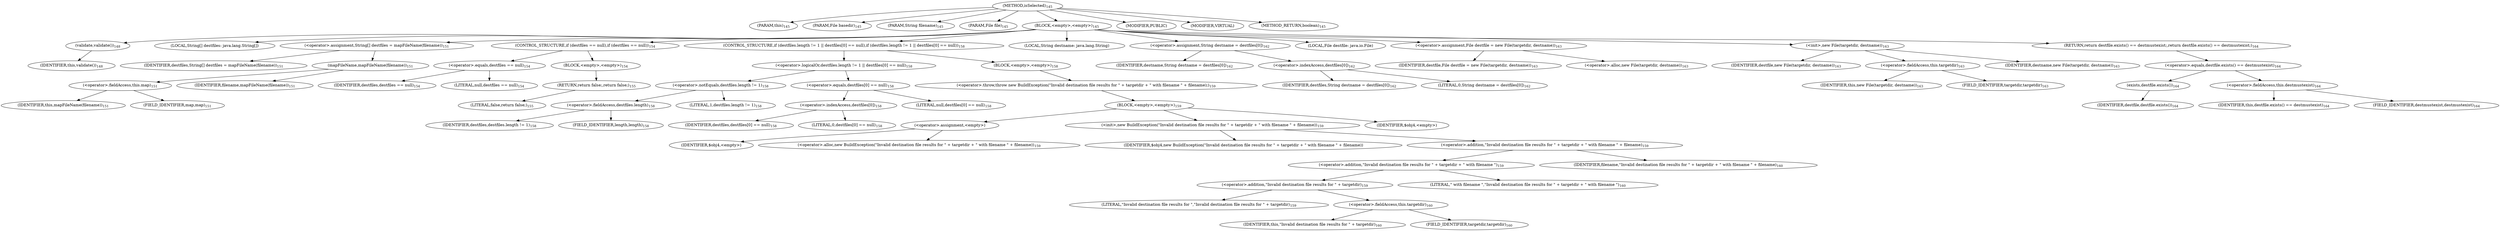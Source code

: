 digraph "isSelected" {  
"255" [label = <(METHOD,isSelected)<SUB>145</SUB>> ]
"13" [label = <(PARAM,this)<SUB>145</SUB>> ]
"256" [label = <(PARAM,File basedir)<SUB>145</SUB>> ]
"257" [label = <(PARAM,String filename)<SUB>145</SUB>> ]
"258" [label = <(PARAM,File file)<SUB>145</SUB>> ]
"259" [label = <(BLOCK,&lt;empty&gt;,&lt;empty&gt;)<SUB>145</SUB>> ]
"260" [label = <(validate,validate())<SUB>148</SUB>> ]
"12" [label = <(IDENTIFIER,this,validate())<SUB>148</SUB>> ]
"261" [label = <(LOCAL,String[] destfiles: java.lang.String[])> ]
"262" [label = <(&lt;operator&gt;.assignment,String[] destfiles = mapFileName(filename))<SUB>151</SUB>> ]
"263" [label = <(IDENTIFIER,destfiles,String[] destfiles = mapFileName(filename))<SUB>151</SUB>> ]
"264" [label = <(mapFileName,mapFileName(filename))<SUB>151</SUB>> ]
"265" [label = <(&lt;operator&gt;.fieldAccess,this.map)<SUB>151</SUB>> ]
"266" [label = <(IDENTIFIER,this,mapFileName(filename))<SUB>151</SUB>> ]
"267" [label = <(FIELD_IDENTIFIER,map,map)<SUB>151</SUB>> ]
"268" [label = <(IDENTIFIER,filename,mapFileName(filename))<SUB>151</SUB>> ]
"269" [label = <(CONTROL_STRUCTURE,if (destfiles == null),if (destfiles == null))<SUB>154</SUB>> ]
"270" [label = <(&lt;operator&gt;.equals,destfiles == null)<SUB>154</SUB>> ]
"271" [label = <(IDENTIFIER,destfiles,destfiles == null)<SUB>154</SUB>> ]
"272" [label = <(LITERAL,null,destfiles == null)<SUB>154</SUB>> ]
"273" [label = <(BLOCK,&lt;empty&gt;,&lt;empty&gt;)<SUB>154</SUB>> ]
"274" [label = <(RETURN,return false;,return false;)<SUB>155</SUB>> ]
"275" [label = <(LITERAL,false,return false;)<SUB>155</SUB>> ]
"276" [label = <(CONTROL_STRUCTURE,if (destfiles.length != 1 || destfiles[0] == null),if (destfiles.length != 1 || destfiles[0] == null))<SUB>158</SUB>> ]
"277" [label = <(&lt;operator&gt;.logicalOr,destfiles.length != 1 || destfiles[0] == null)<SUB>158</SUB>> ]
"278" [label = <(&lt;operator&gt;.notEquals,destfiles.length != 1)<SUB>158</SUB>> ]
"279" [label = <(&lt;operator&gt;.fieldAccess,destfiles.length)<SUB>158</SUB>> ]
"280" [label = <(IDENTIFIER,destfiles,destfiles.length != 1)<SUB>158</SUB>> ]
"281" [label = <(FIELD_IDENTIFIER,length,length)<SUB>158</SUB>> ]
"282" [label = <(LITERAL,1,destfiles.length != 1)<SUB>158</SUB>> ]
"283" [label = <(&lt;operator&gt;.equals,destfiles[0] == null)<SUB>158</SUB>> ]
"284" [label = <(&lt;operator&gt;.indexAccess,destfiles[0])<SUB>158</SUB>> ]
"285" [label = <(IDENTIFIER,destfiles,destfiles[0] == null)<SUB>158</SUB>> ]
"286" [label = <(LITERAL,0,destfiles[0] == null)<SUB>158</SUB>> ]
"287" [label = <(LITERAL,null,destfiles[0] == null)<SUB>158</SUB>> ]
"288" [label = <(BLOCK,&lt;empty&gt;,&lt;empty&gt;)<SUB>158</SUB>> ]
"289" [label = <(&lt;operator&gt;.throw,throw new BuildException(&quot;Invalid destination file results for &quot; + targetdir + &quot; with filename &quot; + filename);)<SUB>159</SUB>> ]
"290" [label = <(BLOCK,&lt;empty&gt;,&lt;empty&gt;)<SUB>159</SUB>> ]
"291" [label = <(&lt;operator&gt;.assignment,&lt;empty&gt;)> ]
"292" [label = <(IDENTIFIER,$obj4,&lt;empty&gt;)> ]
"293" [label = <(&lt;operator&gt;.alloc,new BuildException(&quot;Invalid destination file results for &quot; + targetdir + &quot; with filename &quot; + filename))<SUB>159</SUB>> ]
"294" [label = <(&lt;init&gt;,new BuildException(&quot;Invalid destination file results for &quot; + targetdir + &quot; with filename &quot; + filename))<SUB>159</SUB>> ]
"295" [label = <(IDENTIFIER,$obj4,new BuildException(&quot;Invalid destination file results for &quot; + targetdir + &quot; with filename &quot; + filename))> ]
"296" [label = <(&lt;operator&gt;.addition,&quot;Invalid destination file results for &quot; + targetdir + &quot; with filename &quot; + filename)<SUB>159</SUB>> ]
"297" [label = <(&lt;operator&gt;.addition,&quot;Invalid destination file results for &quot; + targetdir + &quot; with filename &quot;)<SUB>159</SUB>> ]
"298" [label = <(&lt;operator&gt;.addition,&quot;Invalid destination file results for &quot; + targetdir)<SUB>159</SUB>> ]
"299" [label = <(LITERAL,&quot;Invalid destination file results for &quot;,&quot;Invalid destination file results for &quot; + targetdir)<SUB>159</SUB>> ]
"300" [label = <(&lt;operator&gt;.fieldAccess,this.targetdir)<SUB>160</SUB>> ]
"301" [label = <(IDENTIFIER,this,&quot;Invalid destination file results for &quot; + targetdir)<SUB>160</SUB>> ]
"302" [label = <(FIELD_IDENTIFIER,targetdir,targetdir)<SUB>160</SUB>> ]
"303" [label = <(LITERAL,&quot; with filename &quot;,&quot;Invalid destination file results for &quot; + targetdir + &quot; with filename &quot;)<SUB>160</SUB>> ]
"304" [label = <(IDENTIFIER,filename,&quot;Invalid destination file results for &quot; + targetdir + &quot; with filename &quot; + filename)<SUB>160</SUB>> ]
"305" [label = <(IDENTIFIER,$obj4,&lt;empty&gt;)> ]
"306" [label = <(LOCAL,String destname: java.lang.String)> ]
"307" [label = <(&lt;operator&gt;.assignment,String destname = destfiles[0])<SUB>162</SUB>> ]
"308" [label = <(IDENTIFIER,destname,String destname = destfiles[0])<SUB>162</SUB>> ]
"309" [label = <(&lt;operator&gt;.indexAccess,destfiles[0])<SUB>162</SUB>> ]
"310" [label = <(IDENTIFIER,destfiles,String destname = destfiles[0])<SUB>162</SUB>> ]
"311" [label = <(LITERAL,0,String destname = destfiles[0])<SUB>162</SUB>> ]
"15" [label = <(LOCAL,File destfile: java.io.File)> ]
"312" [label = <(&lt;operator&gt;.assignment,File destfile = new File(targetdir, destname))<SUB>163</SUB>> ]
"313" [label = <(IDENTIFIER,destfile,File destfile = new File(targetdir, destname))<SUB>163</SUB>> ]
"314" [label = <(&lt;operator&gt;.alloc,new File(targetdir, destname))<SUB>163</SUB>> ]
"315" [label = <(&lt;init&gt;,new File(targetdir, destname))<SUB>163</SUB>> ]
"14" [label = <(IDENTIFIER,destfile,new File(targetdir, destname))<SUB>163</SUB>> ]
"316" [label = <(&lt;operator&gt;.fieldAccess,this.targetdir)<SUB>163</SUB>> ]
"317" [label = <(IDENTIFIER,this,new File(targetdir, destname))<SUB>163</SUB>> ]
"318" [label = <(FIELD_IDENTIFIER,targetdir,targetdir)<SUB>163</SUB>> ]
"319" [label = <(IDENTIFIER,destname,new File(targetdir, destname))<SUB>163</SUB>> ]
"320" [label = <(RETURN,return destfile.exists() == destmustexist;,return destfile.exists() == destmustexist;)<SUB>164</SUB>> ]
"321" [label = <(&lt;operator&gt;.equals,destfile.exists() == destmustexist)<SUB>164</SUB>> ]
"322" [label = <(exists,destfile.exists())<SUB>164</SUB>> ]
"323" [label = <(IDENTIFIER,destfile,destfile.exists())<SUB>164</SUB>> ]
"324" [label = <(&lt;operator&gt;.fieldAccess,this.destmustexist)<SUB>164</SUB>> ]
"325" [label = <(IDENTIFIER,this,destfile.exists() == destmustexist)<SUB>164</SUB>> ]
"326" [label = <(FIELD_IDENTIFIER,destmustexist,destmustexist)<SUB>164</SUB>> ]
"327" [label = <(MODIFIER,PUBLIC)> ]
"328" [label = <(MODIFIER,VIRTUAL)> ]
"329" [label = <(METHOD_RETURN,boolean)<SUB>145</SUB>> ]
  "255" -> "13" 
  "255" -> "256" 
  "255" -> "257" 
  "255" -> "258" 
  "255" -> "259" 
  "255" -> "327" 
  "255" -> "328" 
  "255" -> "329" 
  "259" -> "260" 
  "259" -> "261" 
  "259" -> "262" 
  "259" -> "269" 
  "259" -> "276" 
  "259" -> "306" 
  "259" -> "307" 
  "259" -> "15" 
  "259" -> "312" 
  "259" -> "315" 
  "259" -> "320" 
  "260" -> "12" 
  "262" -> "263" 
  "262" -> "264" 
  "264" -> "265" 
  "264" -> "268" 
  "265" -> "266" 
  "265" -> "267" 
  "269" -> "270" 
  "269" -> "273" 
  "270" -> "271" 
  "270" -> "272" 
  "273" -> "274" 
  "274" -> "275" 
  "276" -> "277" 
  "276" -> "288" 
  "277" -> "278" 
  "277" -> "283" 
  "278" -> "279" 
  "278" -> "282" 
  "279" -> "280" 
  "279" -> "281" 
  "283" -> "284" 
  "283" -> "287" 
  "284" -> "285" 
  "284" -> "286" 
  "288" -> "289" 
  "289" -> "290" 
  "290" -> "291" 
  "290" -> "294" 
  "290" -> "305" 
  "291" -> "292" 
  "291" -> "293" 
  "294" -> "295" 
  "294" -> "296" 
  "296" -> "297" 
  "296" -> "304" 
  "297" -> "298" 
  "297" -> "303" 
  "298" -> "299" 
  "298" -> "300" 
  "300" -> "301" 
  "300" -> "302" 
  "307" -> "308" 
  "307" -> "309" 
  "309" -> "310" 
  "309" -> "311" 
  "312" -> "313" 
  "312" -> "314" 
  "315" -> "14" 
  "315" -> "316" 
  "315" -> "319" 
  "316" -> "317" 
  "316" -> "318" 
  "320" -> "321" 
  "321" -> "322" 
  "321" -> "324" 
  "322" -> "323" 
  "324" -> "325" 
  "324" -> "326" 
}
